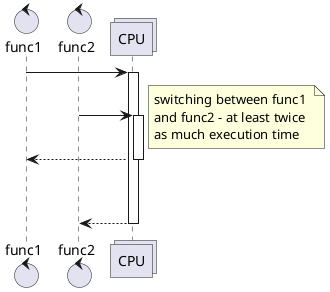@startuml
control func1
control func2
collections CPU

func1 -> CPU
activate CPU
func2 -> CPU
note right: switching between func1 \nand func2 - at least twice \nas much execution time
activate CPU
CPU --> func1
deactivate CPU
|||
|||
CPU --> func2
deactivate CPU
@enduml